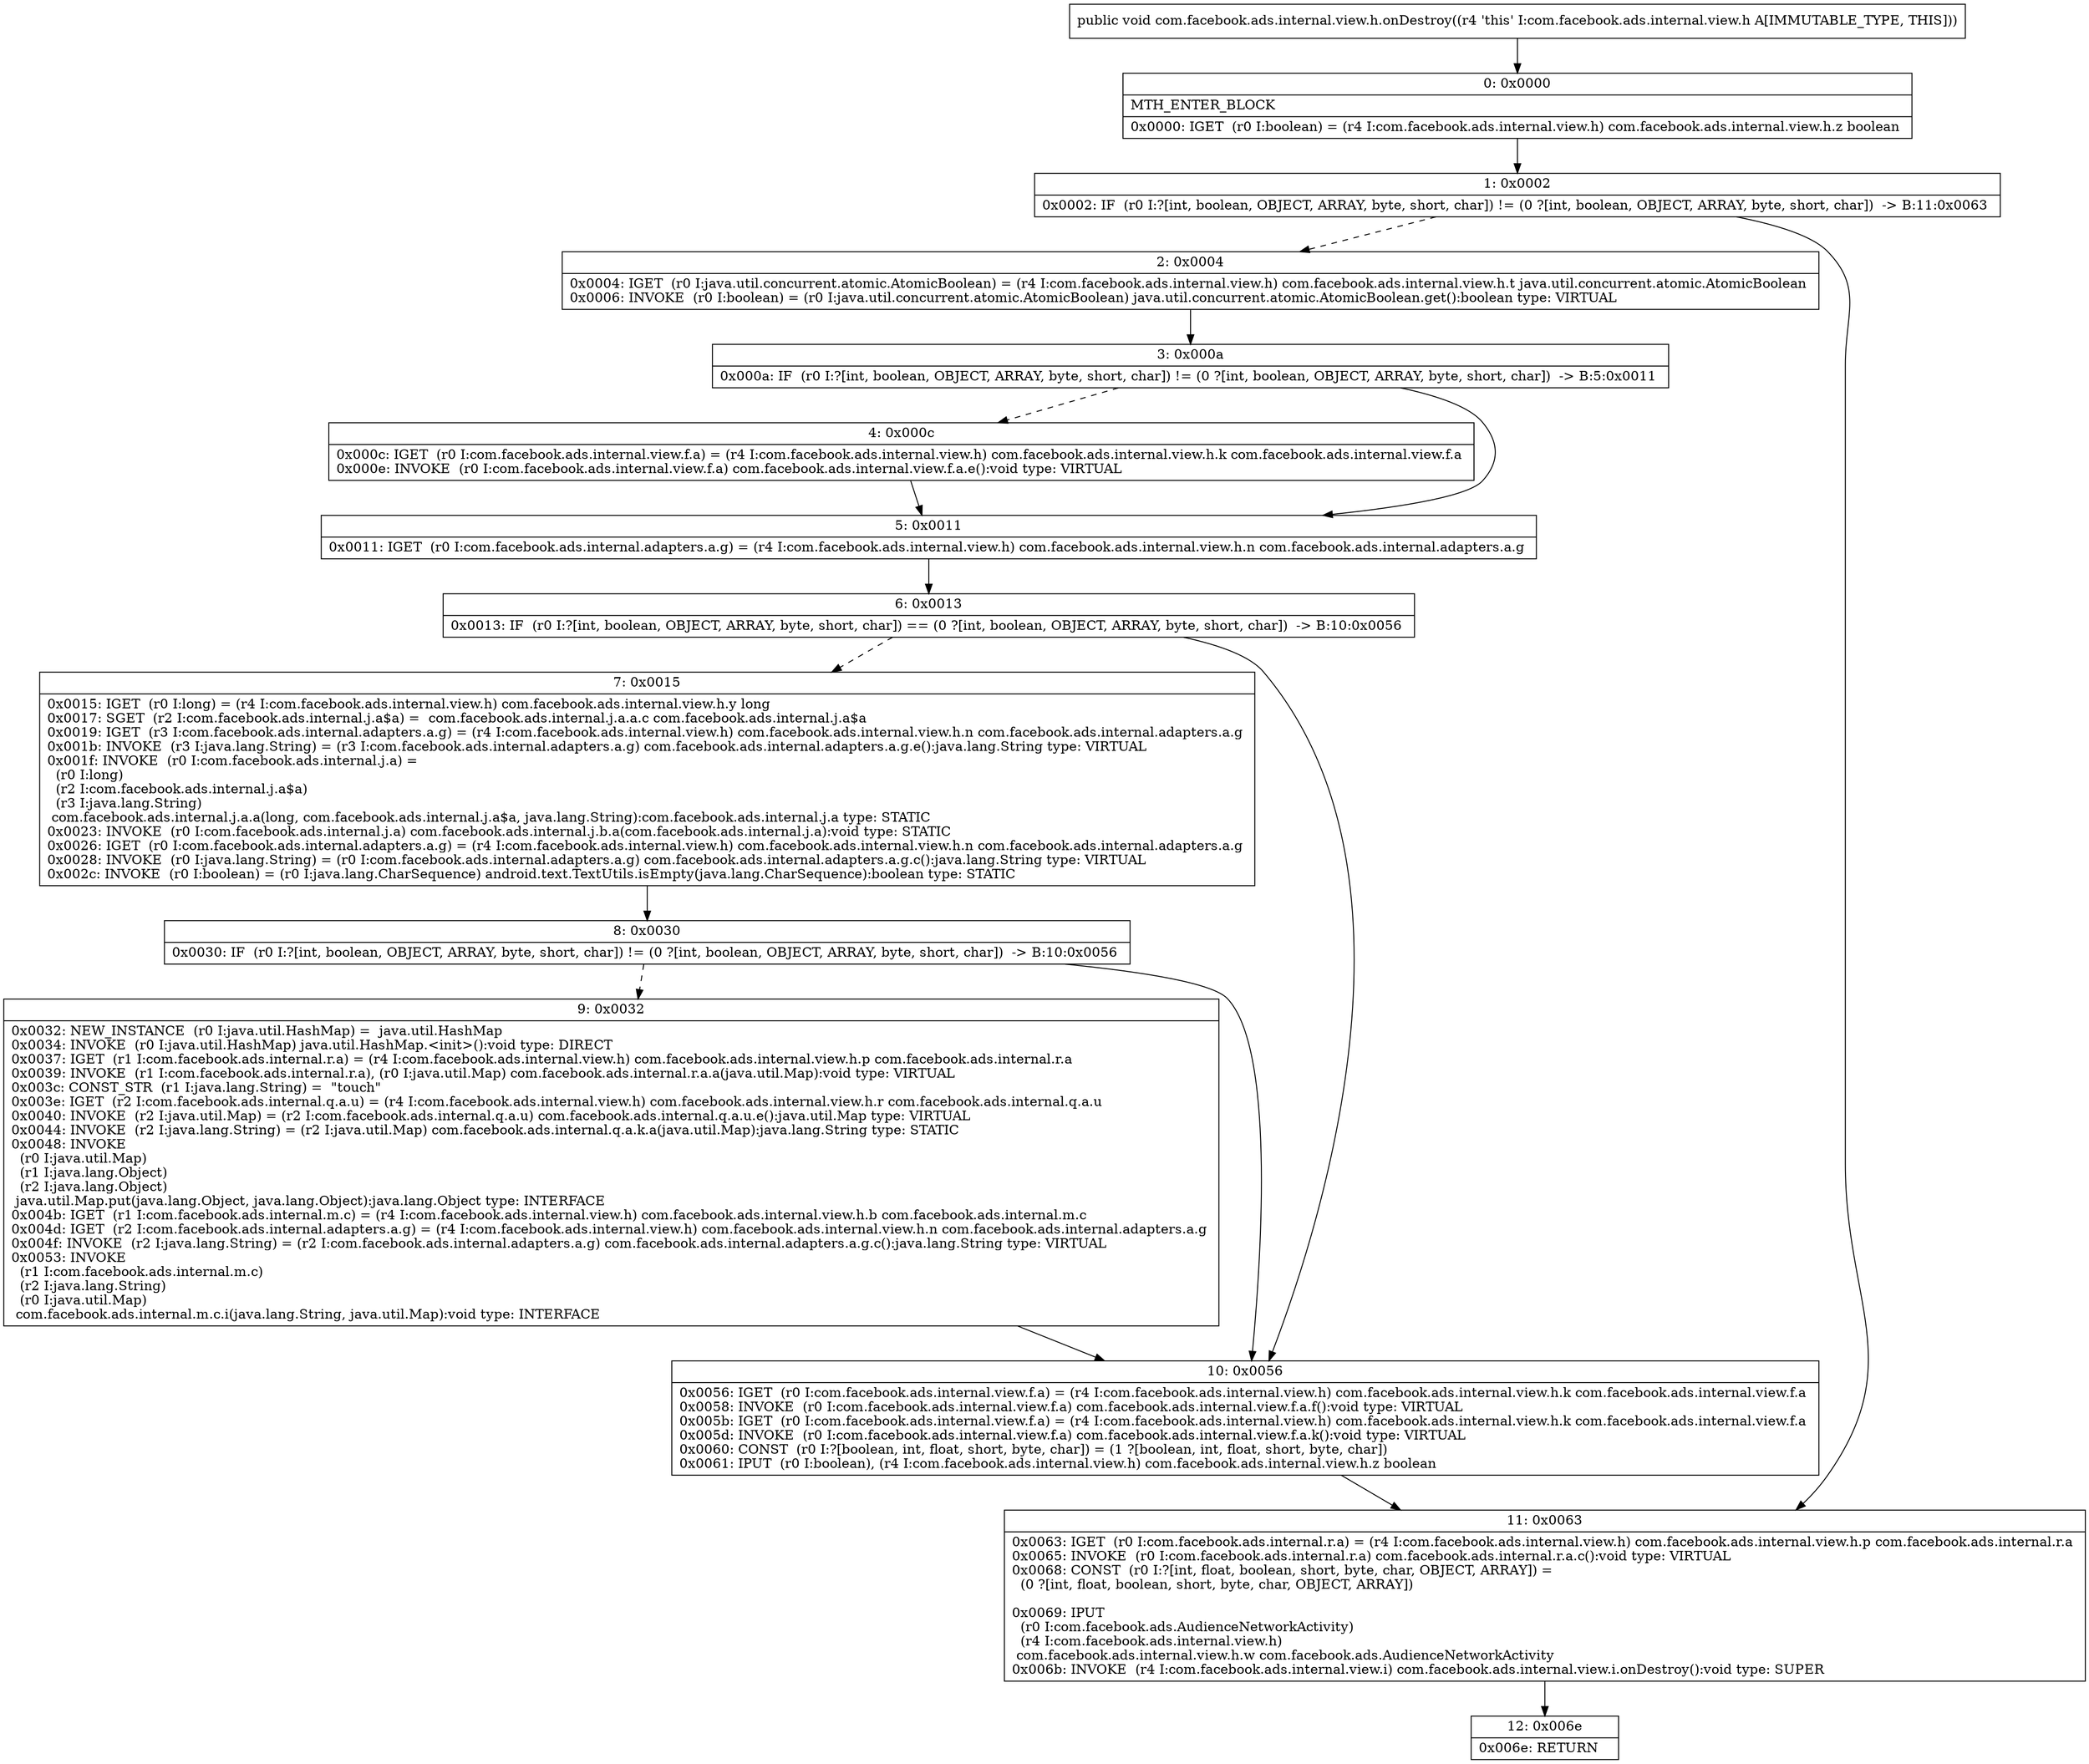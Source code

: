 digraph "CFG forcom.facebook.ads.internal.view.h.onDestroy()V" {
Node_0 [shape=record,label="{0\:\ 0x0000|MTH_ENTER_BLOCK\l|0x0000: IGET  (r0 I:boolean) = (r4 I:com.facebook.ads.internal.view.h) com.facebook.ads.internal.view.h.z boolean \l}"];
Node_1 [shape=record,label="{1\:\ 0x0002|0x0002: IF  (r0 I:?[int, boolean, OBJECT, ARRAY, byte, short, char]) != (0 ?[int, boolean, OBJECT, ARRAY, byte, short, char])  \-\> B:11:0x0063 \l}"];
Node_2 [shape=record,label="{2\:\ 0x0004|0x0004: IGET  (r0 I:java.util.concurrent.atomic.AtomicBoolean) = (r4 I:com.facebook.ads.internal.view.h) com.facebook.ads.internal.view.h.t java.util.concurrent.atomic.AtomicBoolean \l0x0006: INVOKE  (r0 I:boolean) = (r0 I:java.util.concurrent.atomic.AtomicBoolean) java.util.concurrent.atomic.AtomicBoolean.get():boolean type: VIRTUAL \l}"];
Node_3 [shape=record,label="{3\:\ 0x000a|0x000a: IF  (r0 I:?[int, boolean, OBJECT, ARRAY, byte, short, char]) != (0 ?[int, boolean, OBJECT, ARRAY, byte, short, char])  \-\> B:5:0x0011 \l}"];
Node_4 [shape=record,label="{4\:\ 0x000c|0x000c: IGET  (r0 I:com.facebook.ads.internal.view.f.a) = (r4 I:com.facebook.ads.internal.view.h) com.facebook.ads.internal.view.h.k com.facebook.ads.internal.view.f.a \l0x000e: INVOKE  (r0 I:com.facebook.ads.internal.view.f.a) com.facebook.ads.internal.view.f.a.e():void type: VIRTUAL \l}"];
Node_5 [shape=record,label="{5\:\ 0x0011|0x0011: IGET  (r0 I:com.facebook.ads.internal.adapters.a.g) = (r4 I:com.facebook.ads.internal.view.h) com.facebook.ads.internal.view.h.n com.facebook.ads.internal.adapters.a.g \l}"];
Node_6 [shape=record,label="{6\:\ 0x0013|0x0013: IF  (r0 I:?[int, boolean, OBJECT, ARRAY, byte, short, char]) == (0 ?[int, boolean, OBJECT, ARRAY, byte, short, char])  \-\> B:10:0x0056 \l}"];
Node_7 [shape=record,label="{7\:\ 0x0015|0x0015: IGET  (r0 I:long) = (r4 I:com.facebook.ads.internal.view.h) com.facebook.ads.internal.view.h.y long \l0x0017: SGET  (r2 I:com.facebook.ads.internal.j.a$a) =  com.facebook.ads.internal.j.a.a.c com.facebook.ads.internal.j.a$a \l0x0019: IGET  (r3 I:com.facebook.ads.internal.adapters.a.g) = (r4 I:com.facebook.ads.internal.view.h) com.facebook.ads.internal.view.h.n com.facebook.ads.internal.adapters.a.g \l0x001b: INVOKE  (r3 I:java.lang.String) = (r3 I:com.facebook.ads.internal.adapters.a.g) com.facebook.ads.internal.adapters.a.g.e():java.lang.String type: VIRTUAL \l0x001f: INVOKE  (r0 I:com.facebook.ads.internal.j.a) = \l  (r0 I:long)\l  (r2 I:com.facebook.ads.internal.j.a$a)\l  (r3 I:java.lang.String)\l com.facebook.ads.internal.j.a.a(long, com.facebook.ads.internal.j.a$a, java.lang.String):com.facebook.ads.internal.j.a type: STATIC \l0x0023: INVOKE  (r0 I:com.facebook.ads.internal.j.a) com.facebook.ads.internal.j.b.a(com.facebook.ads.internal.j.a):void type: STATIC \l0x0026: IGET  (r0 I:com.facebook.ads.internal.adapters.a.g) = (r4 I:com.facebook.ads.internal.view.h) com.facebook.ads.internal.view.h.n com.facebook.ads.internal.adapters.a.g \l0x0028: INVOKE  (r0 I:java.lang.String) = (r0 I:com.facebook.ads.internal.adapters.a.g) com.facebook.ads.internal.adapters.a.g.c():java.lang.String type: VIRTUAL \l0x002c: INVOKE  (r0 I:boolean) = (r0 I:java.lang.CharSequence) android.text.TextUtils.isEmpty(java.lang.CharSequence):boolean type: STATIC \l}"];
Node_8 [shape=record,label="{8\:\ 0x0030|0x0030: IF  (r0 I:?[int, boolean, OBJECT, ARRAY, byte, short, char]) != (0 ?[int, boolean, OBJECT, ARRAY, byte, short, char])  \-\> B:10:0x0056 \l}"];
Node_9 [shape=record,label="{9\:\ 0x0032|0x0032: NEW_INSTANCE  (r0 I:java.util.HashMap) =  java.util.HashMap \l0x0034: INVOKE  (r0 I:java.util.HashMap) java.util.HashMap.\<init\>():void type: DIRECT \l0x0037: IGET  (r1 I:com.facebook.ads.internal.r.a) = (r4 I:com.facebook.ads.internal.view.h) com.facebook.ads.internal.view.h.p com.facebook.ads.internal.r.a \l0x0039: INVOKE  (r1 I:com.facebook.ads.internal.r.a), (r0 I:java.util.Map) com.facebook.ads.internal.r.a.a(java.util.Map):void type: VIRTUAL \l0x003c: CONST_STR  (r1 I:java.lang.String) =  \"touch\" \l0x003e: IGET  (r2 I:com.facebook.ads.internal.q.a.u) = (r4 I:com.facebook.ads.internal.view.h) com.facebook.ads.internal.view.h.r com.facebook.ads.internal.q.a.u \l0x0040: INVOKE  (r2 I:java.util.Map) = (r2 I:com.facebook.ads.internal.q.a.u) com.facebook.ads.internal.q.a.u.e():java.util.Map type: VIRTUAL \l0x0044: INVOKE  (r2 I:java.lang.String) = (r2 I:java.util.Map) com.facebook.ads.internal.q.a.k.a(java.util.Map):java.lang.String type: STATIC \l0x0048: INVOKE  \l  (r0 I:java.util.Map)\l  (r1 I:java.lang.Object)\l  (r2 I:java.lang.Object)\l java.util.Map.put(java.lang.Object, java.lang.Object):java.lang.Object type: INTERFACE \l0x004b: IGET  (r1 I:com.facebook.ads.internal.m.c) = (r4 I:com.facebook.ads.internal.view.h) com.facebook.ads.internal.view.h.b com.facebook.ads.internal.m.c \l0x004d: IGET  (r2 I:com.facebook.ads.internal.adapters.a.g) = (r4 I:com.facebook.ads.internal.view.h) com.facebook.ads.internal.view.h.n com.facebook.ads.internal.adapters.a.g \l0x004f: INVOKE  (r2 I:java.lang.String) = (r2 I:com.facebook.ads.internal.adapters.a.g) com.facebook.ads.internal.adapters.a.g.c():java.lang.String type: VIRTUAL \l0x0053: INVOKE  \l  (r1 I:com.facebook.ads.internal.m.c)\l  (r2 I:java.lang.String)\l  (r0 I:java.util.Map)\l com.facebook.ads.internal.m.c.i(java.lang.String, java.util.Map):void type: INTERFACE \l}"];
Node_10 [shape=record,label="{10\:\ 0x0056|0x0056: IGET  (r0 I:com.facebook.ads.internal.view.f.a) = (r4 I:com.facebook.ads.internal.view.h) com.facebook.ads.internal.view.h.k com.facebook.ads.internal.view.f.a \l0x0058: INVOKE  (r0 I:com.facebook.ads.internal.view.f.a) com.facebook.ads.internal.view.f.a.f():void type: VIRTUAL \l0x005b: IGET  (r0 I:com.facebook.ads.internal.view.f.a) = (r4 I:com.facebook.ads.internal.view.h) com.facebook.ads.internal.view.h.k com.facebook.ads.internal.view.f.a \l0x005d: INVOKE  (r0 I:com.facebook.ads.internal.view.f.a) com.facebook.ads.internal.view.f.a.k():void type: VIRTUAL \l0x0060: CONST  (r0 I:?[boolean, int, float, short, byte, char]) = (1 ?[boolean, int, float, short, byte, char]) \l0x0061: IPUT  (r0 I:boolean), (r4 I:com.facebook.ads.internal.view.h) com.facebook.ads.internal.view.h.z boolean \l}"];
Node_11 [shape=record,label="{11\:\ 0x0063|0x0063: IGET  (r0 I:com.facebook.ads.internal.r.a) = (r4 I:com.facebook.ads.internal.view.h) com.facebook.ads.internal.view.h.p com.facebook.ads.internal.r.a \l0x0065: INVOKE  (r0 I:com.facebook.ads.internal.r.a) com.facebook.ads.internal.r.a.c():void type: VIRTUAL \l0x0068: CONST  (r0 I:?[int, float, boolean, short, byte, char, OBJECT, ARRAY]) = \l  (0 ?[int, float, boolean, short, byte, char, OBJECT, ARRAY])\l \l0x0069: IPUT  \l  (r0 I:com.facebook.ads.AudienceNetworkActivity)\l  (r4 I:com.facebook.ads.internal.view.h)\l com.facebook.ads.internal.view.h.w com.facebook.ads.AudienceNetworkActivity \l0x006b: INVOKE  (r4 I:com.facebook.ads.internal.view.i) com.facebook.ads.internal.view.i.onDestroy():void type: SUPER \l}"];
Node_12 [shape=record,label="{12\:\ 0x006e|0x006e: RETURN   \l}"];
MethodNode[shape=record,label="{public void com.facebook.ads.internal.view.h.onDestroy((r4 'this' I:com.facebook.ads.internal.view.h A[IMMUTABLE_TYPE, THIS])) }"];
MethodNode -> Node_0;
Node_0 -> Node_1;
Node_1 -> Node_2[style=dashed];
Node_1 -> Node_11;
Node_2 -> Node_3;
Node_3 -> Node_4[style=dashed];
Node_3 -> Node_5;
Node_4 -> Node_5;
Node_5 -> Node_6;
Node_6 -> Node_7[style=dashed];
Node_6 -> Node_10;
Node_7 -> Node_8;
Node_8 -> Node_9[style=dashed];
Node_8 -> Node_10;
Node_9 -> Node_10;
Node_10 -> Node_11;
Node_11 -> Node_12;
}

